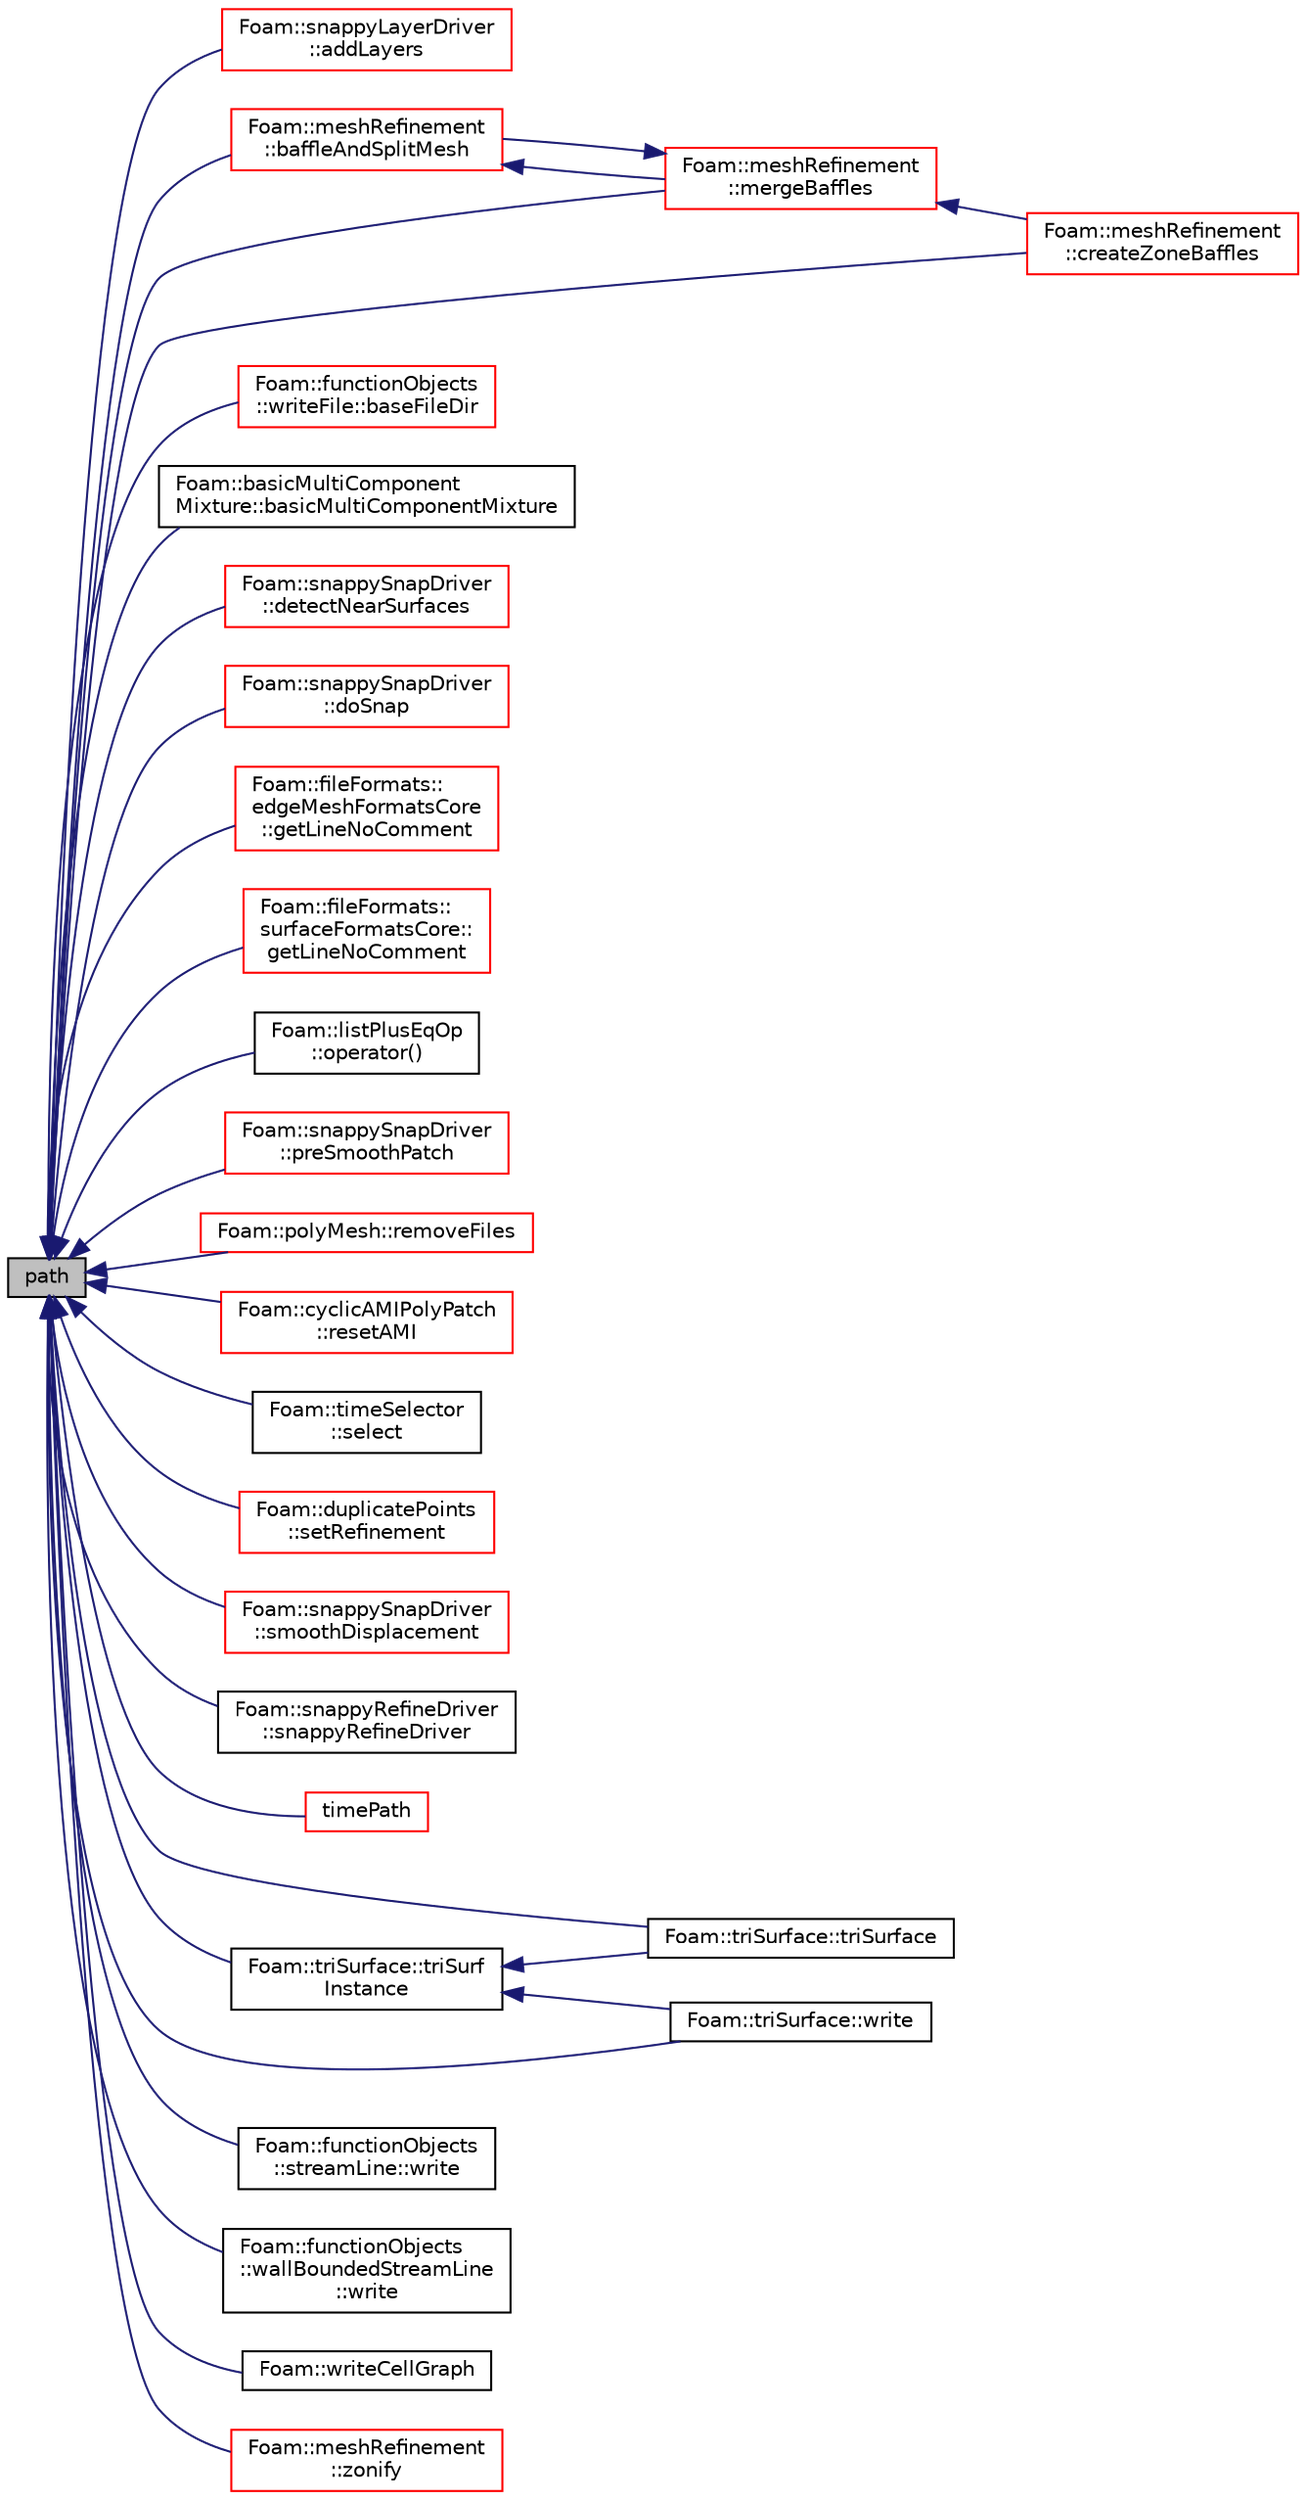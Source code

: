 digraph "path"
{
  bgcolor="transparent";
  edge [fontname="Helvetica",fontsize="10",labelfontname="Helvetica",labelfontsize="10"];
  node [fontname="Helvetica",fontsize="10",shape=record];
  rankdir="LR";
  Node4333 [label="path",height=0.2,width=0.4,color="black", fillcolor="grey75", style="filled", fontcolor="black"];
  Node4333 -> Node4334 [dir="back",color="midnightblue",fontsize="10",style="solid",fontname="Helvetica"];
  Node4334 [label="Foam::snappyLayerDriver\l::addLayers",height=0.2,width=0.4,color="red",URL="$a25909.html#a2654851d1ffedc26e8ff1424f7097ba6",tooltip="Add cell layers. "];
  Node4333 -> Node4337 [dir="back",color="midnightblue",fontsize="10",style="solid",fontname="Helvetica"];
  Node4337 [label="Foam::meshRefinement\l::baffleAndSplitMesh",height=0.2,width=0.4,color="red",URL="$a25857.html#acb8d36155594ec3a96e6b94925c85881",tooltip="Split off unreachable areas of mesh. "];
  Node4337 -> Node4338 [dir="back",color="midnightblue",fontsize="10",style="solid",fontname="Helvetica"];
  Node4338 [label="Foam::meshRefinement\l::mergeBaffles",height=0.2,width=0.4,color="red",URL="$a25857.html#aa959f1ef1377d3a4eaac5ff099280e50",tooltip="Merge baffles. Gets pairs of faces. "];
  Node4338 -> Node4337 [dir="back",color="midnightblue",fontsize="10",style="solid",fontname="Helvetica"];
  Node4338 -> Node4339 [dir="back",color="midnightblue",fontsize="10",style="solid",fontname="Helvetica"];
  Node4339 [label="Foam::meshRefinement\l::createZoneBaffles",height=0.2,width=0.4,color="red",URL="$a25857.html#a79af0bcc267d8fda8b3f4e683cac915b",tooltip="Create baffles for faces straddling zoned surfaces. Return. "];
  Node4333 -> Node4342 [dir="back",color="midnightblue",fontsize="10",style="solid",fontname="Helvetica"];
  Node4342 [label="Foam::functionObjects\l::writeFile::baseFileDir",height=0.2,width=0.4,color="red",URL="$a27245.html#a1af3f7eab05afefbe183df0b5b0c1b20",tooltip="Return the base directory for output. "];
  Node4333 -> Node4359 [dir="back",color="midnightblue",fontsize="10",style="solid",fontname="Helvetica"];
  Node4359 [label="Foam::basicMultiComponent\lMixture::basicMultiComponentMixture",height=0.2,width=0.4,color="black",URL="$a31469.html#a0fe94f86bf8dbfeaac593408b5f7c393",tooltip="Construct from dictionary, species names, mesh and phase name. "];
  Node4333 -> Node4339 [dir="back",color="midnightblue",fontsize="10",style="solid",fontname="Helvetica"];
  Node4333 -> Node4360 [dir="back",color="midnightblue",fontsize="10",style="solid",fontname="Helvetica"];
  Node4360 [label="Foam::snappySnapDriver\l::detectNearSurfaces",height=0.2,width=0.4,color="red",URL="$a25921.html#a03198aa35e22c16271a36768040a8c11",tooltip="Per patch point override displacement if in gap situation. "];
  Node4333 -> Node4367 [dir="back",color="midnightblue",fontsize="10",style="solid",fontname="Helvetica"];
  Node4367 [label="Foam::snappySnapDriver\l::doSnap",height=0.2,width=0.4,color="red",URL="$a25921.html#adf0870a8be4483ecdb73b26b20d027ee"];
  Node4333 -> Node4372 [dir="back",color="midnightblue",fontsize="10",style="solid",fontname="Helvetica"];
  Node4372 [label="Foam::fileFormats::\ledgeMeshFormatsCore\l::getLineNoComment",height=0.2,width=0.4,color="red",URL="$a22525.html#a0498e06dcbcd776540014fb90e2600c4",tooltip="Read non-comment line. "];
  Node4333 -> Node4375 [dir="back",color="midnightblue",fontsize="10",style="solid",fontname="Helvetica"];
  Node4375 [label="Foam::fileFormats::\lsurfaceFormatsCore::\lgetLineNoComment",height=0.2,width=0.4,color="red",URL="$a30913.html#a0498e06dcbcd776540014fb90e2600c4",tooltip="Read non-comment line. "];
  Node4333 -> Node4338 [dir="back",color="midnightblue",fontsize="10",style="solid",fontname="Helvetica"];
  Node4333 -> Node4378 [dir="back",color="midnightblue",fontsize="10",style="solid",fontname="Helvetica"];
  Node4378 [label="Foam::listPlusEqOp\l::operator()",height=0.2,width=0.4,color="black",URL="$a25925.html#a2bca5855a51bffee2f0fe2aacc4aba10"];
  Node4333 -> Node4363 [dir="back",color="midnightblue",fontsize="10",style="solid",fontname="Helvetica"];
  Node4363 [label="Foam::snappySnapDriver\l::preSmoothPatch",height=0.2,width=0.4,color="red",URL="$a25921.html#a5328524e4037f1f8ecb542c16492d6b9",tooltip="Smooth the mesh (patch and internal) to increase visibility. "];
  Node4333 -> Node4379 [dir="back",color="midnightblue",fontsize="10",style="solid",fontname="Helvetica"];
  Node4379 [label="Foam::polyMesh::removeFiles",height=0.2,width=0.4,color="red",URL="$a28565.html#ab5e5cb1a8fff66e20916f2cb55598650",tooltip="Remove all files from mesh instance. "];
  Node4333 -> Node4382 [dir="back",color="midnightblue",fontsize="10",style="solid",fontname="Helvetica"];
  Node4382 [label="Foam::cyclicAMIPolyPatch\l::resetAMI",height=0.2,width=0.4,color="red",URL="$a26077.html#a8137f810e4a5638bd9eaaa9c7d7132b8",tooltip="Reset the AMI interpolator. "];
  Node4333 -> Node4385 [dir="back",color="midnightblue",fontsize="10",style="solid",fontname="Helvetica"];
  Node4385 [label="Foam::timeSelector\l::select",height=0.2,width=0.4,color="black",URL="$a27465.html#aff23faf6fd7ed47ea9628c6daa0d16ab",tooltip="Return the set of times selected based on the argList options. "];
  Node4333 -> Node4386 [dir="back",color="midnightblue",fontsize="10",style="solid",fontname="Helvetica"];
  Node4386 [label="Foam::duplicatePoints\l::setRefinement",height=0.2,width=0.4,color="red",URL="$a22397.html#a159a54964aa4001ff24e9fb05834750a",tooltip="Play commands into polyTopoChange to duplicate points. Gets. "];
  Node4333 -> Node4370 [dir="back",color="midnightblue",fontsize="10",style="solid",fontname="Helvetica"];
  Node4370 [label="Foam::snappySnapDriver\l::smoothDisplacement",height=0.2,width=0.4,color="red",URL="$a25921.html#ab9edad6f253859d05fb0b849fc55f5e2",tooltip="Smooth the displacement field to the internal. "];
  Node4333 -> Node4390 [dir="back",color="midnightblue",fontsize="10",style="solid",fontname="Helvetica"];
  Node4390 [label="Foam::snappyRefineDriver\l::snappyRefineDriver",height=0.2,width=0.4,color="black",URL="$a25917.html#a5675da79b1a5d194aa113611d3b9e024",tooltip="Construct from components. "];
  Node4333 -> Node4391 [dir="back",color="midnightblue",fontsize="10",style="solid",fontname="Helvetica"];
  Node4391 [label="timePath",height=0.2,width=0.4,color="red",URL="$a27457.html#ad4bbb93e8932e4bae50c44277d2b15fd",tooltip="Return current time path. "];
  Node4333 -> Node4396 [dir="back",color="midnightblue",fontsize="10",style="solid",fontname="Helvetica"];
  Node4396 [label="Foam::triSurface::triSurface",height=0.2,width=0.4,color="black",URL="$a31961.html#a1e801ccbd13f3043e0d37b3a07cddc9a",tooltip="Construct from objectRegistry. "];
  Node4333 -> Node4397 [dir="back",color="midnightblue",fontsize="10",style="solid",fontname="Helvetica"];
  Node4397 [label="Foam::triSurface::triSurf\lInstance",height=0.2,width=0.4,color="black",URL="$a31961.html#a1ab8d8beae9ae13c09674c78df71224a",tooltip="Name of triSurface directory to use. "];
  Node4397 -> Node4396 [dir="back",color="midnightblue",fontsize="10",style="solid",fontname="Helvetica"];
  Node4397 -> Node4398 [dir="back",color="midnightblue",fontsize="10",style="solid",fontname="Helvetica"];
  Node4398 [label="Foam::triSurface::write",height=0.2,width=0.4,color="black",URL="$a31961.html#aa3414f7a75af6227cdebc9ad9756979e",tooltip="Write to database. "];
  Node4333 -> Node4399 [dir="back",color="midnightblue",fontsize="10",style="solid",fontname="Helvetica"];
  Node4399 [label="Foam::functionObjects\l::streamLine::write",height=0.2,width=0.4,color="black",URL="$a24273.html#ae8f6374e29a250261b3979bbd6e5cb40",tooltip="Calculate and write the steamlines. "];
  Node4333 -> Node4400 [dir="back",color="midnightblue",fontsize="10",style="solid",fontname="Helvetica"];
  Node4400 [label="Foam::functionObjects\l::wallBoundedStreamLine\l::write",height=0.2,width=0.4,color="black",URL="$a24317.html#ae8f6374e29a250261b3979bbd6e5cb40",tooltip="Calculate and write the wall-bounded streamlines. "];
  Node4333 -> Node4398 [dir="back",color="midnightblue",fontsize="10",style="solid",fontname="Helvetica"];
  Node4333 -> Node4401 [dir="back",color="midnightblue",fontsize="10",style="solid",fontname="Helvetica"];
  Node4401 [label="Foam::writeCellGraph",height=0.2,width=0.4,color="black",URL="$a21851.html#a47137e670f997e073d939332ed3b14f8"];
  Node4333 -> Node4402 [dir="back",color="midnightblue",fontsize="10",style="solid",fontname="Helvetica"];
  Node4402 [label="Foam::meshRefinement\l::zonify",height=0.2,width=0.4,color="red",URL="$a25857.html#a90cf965dfe02eb20f11a4a8c6035747f",tooltip="Put faces/cells into zones according to surface specification. "];
}
